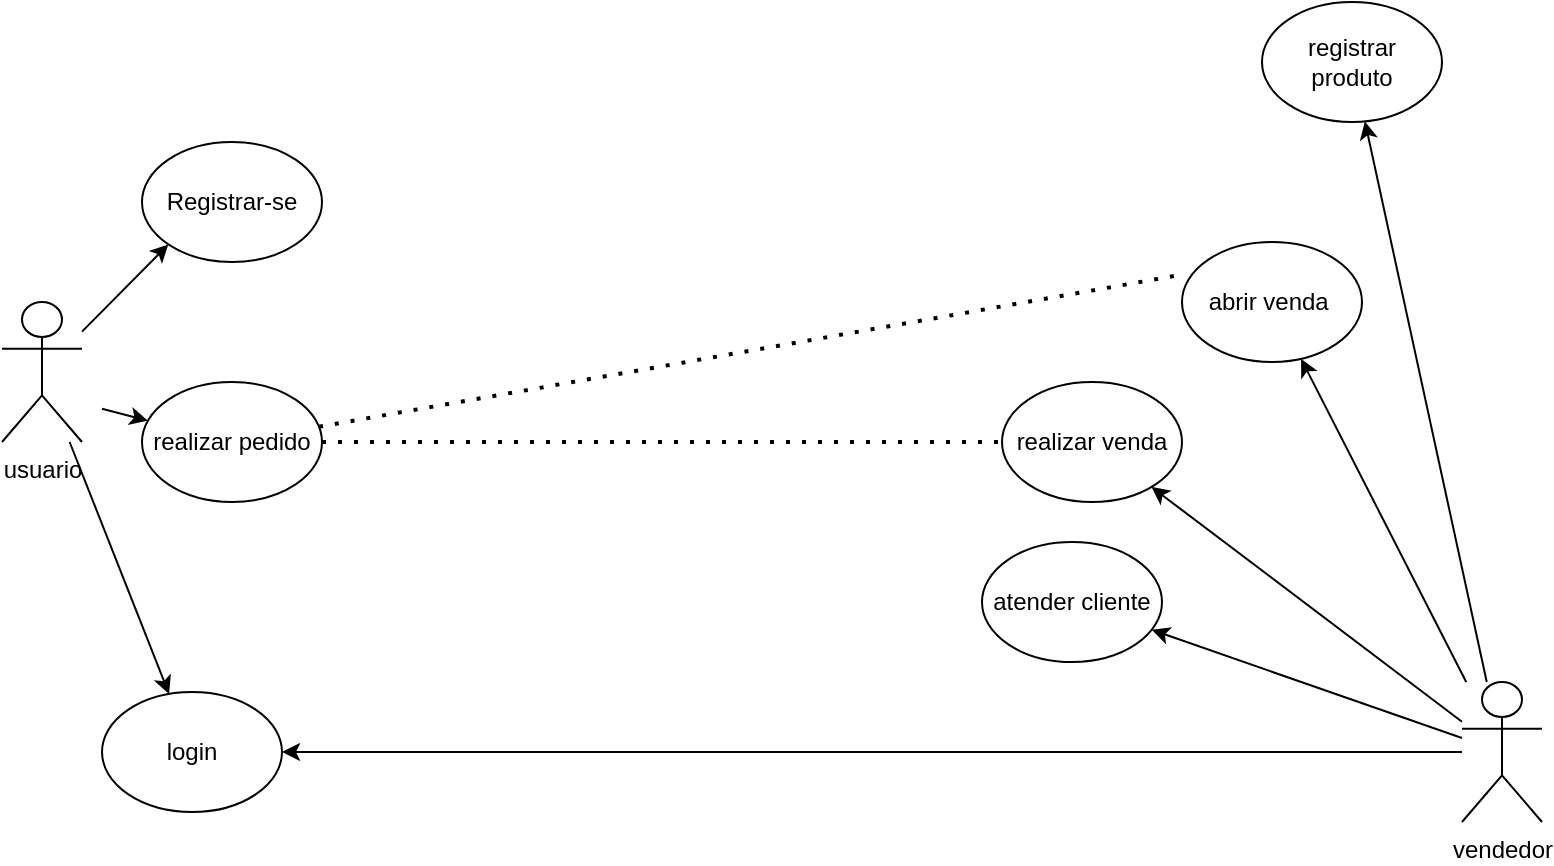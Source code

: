 <mxfile version="21.2.9" type="device">
  <diagram name="Página-1" id="UtlKM4mlHdbyoYkf3zBW">
    <mxGraphModel dx="926" dy="476" grid="1" gridSize="10" guides="1" tooltips="1" connect="1" arrows="1" fold="1" page="1" pageScale="1" pageWidth="827" pageHeight="1169" math="0" shadow="0">
      <root>
        <mxCell id="0" />
        <mxCell id="1" parent="0" />
        <mxCell id="sD63VuQuJuXM54PMLPWS-1" value="usuario" style="shape=umlActor;verticalLabelPosition=bottom;verticalAlign=top;html=1;outlineConnect=0;" vertex="1" parent="1">
          <mxGeometry x="30" y="820" width="40" height="70" as="geometry" />
        </mxCell>
        <mxCell id="sD63VuQuJuXM54PMLPWS-2" value="Registrar-se" style="ellipse;whiteSpace=wrap;html=1;" vertex="1" parent="1">
          <mxGeometry x="100" y="740" width="90" height="60" as="geometry" />
        </mxCell>
        <mxCell id="sD63VuQuJuXM54PMLPWS-3" value="" style="endArrow=classic;html=1;rounded=0;entryX=0;entryY=1;entryDx=0;entryDy=0;" edge="1" parent="1" source="sD63VuQuJuXM54PMLPWS-1" target="sD63VuQuJuXM54PMLPWS-2">
          <mxGeometry width="50" height="50" relative="1" as="geometry">
            <mxPoint x="50" y="800" as="sourcePoint" />
            <mxPoint x="100" y="780" as="targetPoint" />
          </mxGeometry>
        </mxCell>
        <mxCell id="sD63VuQuJuXM54PMLPWS-8" value=" login " style="ellipse;whiteSpace=wrap;html=1;" vertex="1" parent="1">
          <mxGeometry x="80" y="1015" width="90" height="60" as="geometry" />
        </mxCell>
        <mxCell id="sD63VuQuJuXM54PMLPWS-9" value="" style="endArrow=classic;html=1;rounded=0;" edge="1" parent="1" source="sD63VuQuJuXM54PMLPWS-1" target="sD63VuQuJuXM54PMLPWS-8">
          <mxGeometry width="50" height="50" relative="1" as="geometry">
            <mxPoint x="50" y="850" as="sourcePoint" />
            <mxPoint x="100" y="800" as="targetPoint" />
          </mxGeometry>
        </mxCell>
        <mxCell id="sD63VuQuJuXM54PMLPWS-10" value="vendedor&lt;br&gt;" style="shape=umlActor;verticalLabelPosition=bottom;verticalAlign=top;html=1;outlineConnect=0;" vertex="1" parent="1">
          <mxGeometry x="760" y="1010" width="40" height="70" as="geometry" />
        </mxCell>
        <mxCell id="sD63VuQuJuXM54PMLPWS-11" value=" registrar produto" style="ellipse;whiteSpace=wrap;html=1;" vertex="1" parent="1">
          <mxGeometry x="660" y="670" width="90" height="60" as="geometry" />
        </mxCell>
        <mxCell id="sD63VuQuJuXM54PMLPWS-12" value="" style="endArrow=classic;html=1;rounded=0;" edge="1" parent="1" target="sD63VuQuJuXM54PMLPWS-11" source="sD63VuQuJuXM54PMLPWS-10">
          <mxGeometry width="50" height="50" relative="1" as="geometry">
            <mxPoint x="670" y="1029" as="sourcePoint" />
            <mxPoint x="700" y="1000" as="targetPoint" />
          </mxGeometry>
        </mxCell>
        <mxCell id="sD63VuQuJuXM54PMLPWS-13" value=" atender cliente" style="ellipse;whiteSpace=wrap;html=1;" vertex="1" parent="1">
          <mxGeometry x="520" y="940" width="90" height="60" as="geometry" />
        </mxCell>
        <mxCell id="sD63VuQuJuXM54PMLPWS-14" value="" style="endArrow=classic;html=1;rounded=0;" edge="1" parent="1" target="sD63VuQuJuXM54PMLPWS-13" source="sD63VuQuJuXM54PMLPWS-10">
          <mxGeometry width="50" height="50" relative="1" as="geometry">
            <mxPoint x="590" y="1069" as="sourcePoint" />
            <mxPoint x="620" y="1040" as="targetPoint" />
          </mxGeometry>
        </mxCell>
        <mxCell id="sD63VuQuJuXM54PMLPWS-15" value=" realizar pedido" style="ellipse;whiteSpace=wrap;html=1;" vertex="1" parent="1">
          <mxGeometry x="100" y="860" width="90" height="60" as="geometry" />
        </mxCell>
        <mxCell id="sD63VuQuJuXM54PMLPWS-16" value="" style="endArrow=classic;html=1;rounded=0;" edge="1" parent="1" target="sD63VuQuJuXM54PMLPWS-15">
          <mxGeometry width="50" height="50" relative="1" as="geometry">
            <mxPoint x="80" y="873.408" as="sourcePoint" />
            <mxPoint x="140" y="860" as="targetPoint" />
          </mxGeometry>
        </mxCell>
        <mxCell id="sD63VuQuJuXM54PMLPWS-17" value=" realizar venda" style="ellipse;whiteSpace=wrap;html=1;" vertex="1" parent="1">
          <mxGeometry x="530" y="860" width="90" height="60" as="geometry" />
        </mxCell>
        <mxCell id="sD63VuQuJuXM54PMLPWS-18" value="" style="endArrow=classic;html=1;rounded=0;" edge="1" parent="1" target="sD63VuQuJuXM54PMLPWS-17" source="sD63VuQuJuXM54PMLPWS-10">
          <mxGeometry width="50" height="50" relative="1" as="geometry">
            <mxPoint x="110" y="869" as="sourcePoint" />
            <mxPoint x="140" y="840" as="targetPoint" />
          </mxGeometry>
        </mxCell>
        <mxCell id="sD63VuQuJuXM54PMLPWS-19" value=" abrir venda&amp;nbsp;" style="ellipse;whiteSpace=wrap;html=1;" vertex="1" parent="1">
          <mxGeometry x="620" y="790" width="90" height="60" as="geometry" />
        </mxCell>
        <mxCell id="sD63VuQuJuXM54PMLPWS-20" value="" style="endArrow=classic;html=1;rounded=0;" edge="1" parent="1" target="sD63VuQuJuXM54PMLPWS-19" source="sD63VuQuJuXM54PMLPWS-10">
          <mxGeometry width="50" height="50" relative="1" as="geometry">
            <mxPoint x="414" y="909" as="sourcePoint" />
            <mxPoint x="444" y="880" as="targetPoint" />
          </mxGeometry>
        </mxCell>
        <mxCell id="sD63VuQuJuXM54PMLPWS-21" value="" style="endArrow=classic;html=1;rounded=0;" edge="1" parent="1" source="sD63VuQuJuXM54PMLPWS-10" target="sD63VuQuJuXM54PMLPWS-8">
          <mxGeometry width="50" height="50" relative="1" as="geometry">
            <mxPoint x="390" y="910" as="sourcePoint" />
            <mxPoint x="440" y="860" as="targetPoint" />
          </mxGeometry>
        </mxCell>
        <mxCell id="sD63VuQuJuXM54PMLPWS-22" value="" style="endArrow=none;dashed=1;html=1;dashPattern=1 3;strokeWidth=2;rounded=0;entryX=0.015;entryY=0.268;entryDx=0;entryDy=0;entryPerimeter=0;" edge="1" parent="1" source="sD63VuQuJuXM54PMLPWS-15" target="sD63VuQuJuXM54PMLPWS-19">
          <mxGeometry width="50" height="50" relative="1" as="geometry">
            <mxPoint x="390" y="910" as="sourcePoint" />
            <mxPoint x="440" y="860" as="targetPoint" />
            <Array as="points" />
          </mxGeometry>
        </mxCell>
        <mxCell id="sD63VuQuJuXM54PMLPWS-23" value="" style="endArrow=none;dashed=1;html=1;dashPattern=1 3;strokeWidth=2;rounded=0;" edge="1" parent="1" source="sD63VuQuJuXM54PMLPWS-15" target="sD63VuQuJuXM54PMLPWS-17">
          <mxGeometry width="50" height="50" relative="1" as="geometry">
            <mxPoint x="198" y="909" as="sourcePoint" />
            <mxPoint x="530" y="980" as="targetPoint" />
            <Array as="points" />
          </mxGeometry>
        </mxCell>
      </root>
    </mxGraphModel>
  </diagram>
</mxfile>
